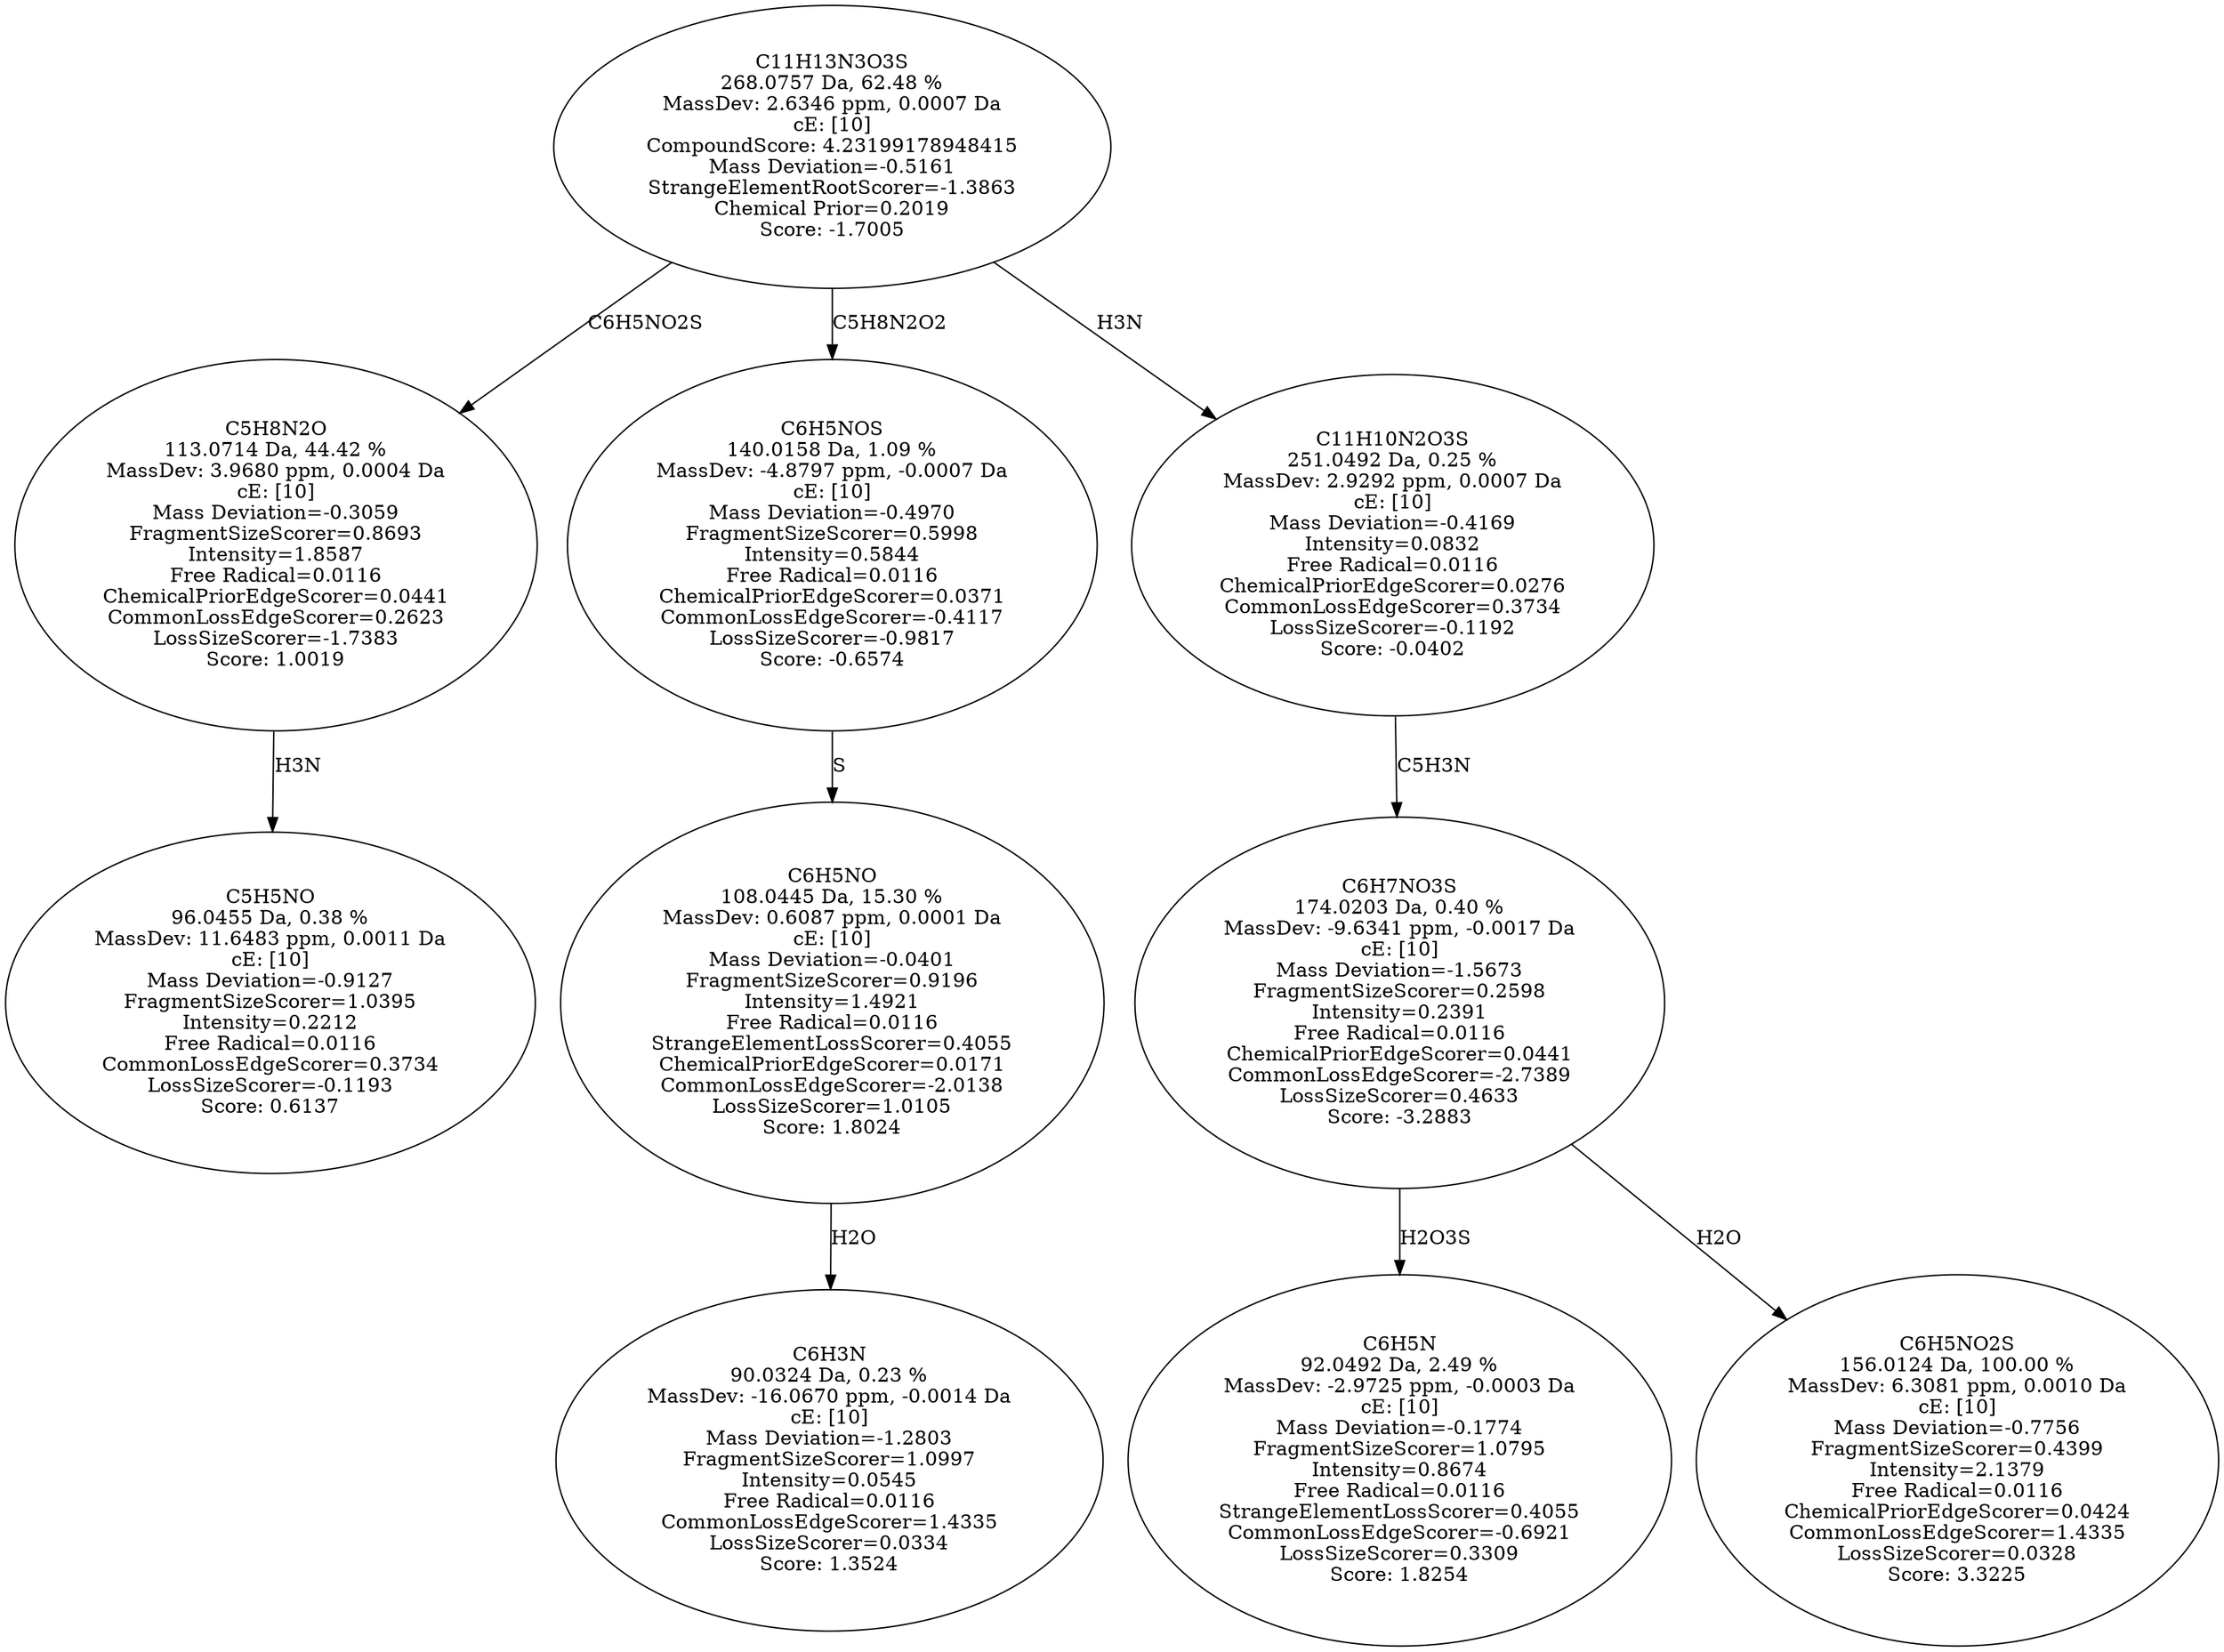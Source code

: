 strict digraph {
v1 [label="C5H5NO\n96.0455 Da, 0.38 %\nMassDev: 11.6483 ppm, 0.0011 Da\ncE: [10]\nMass Deviation=-0.9127\nFragmentSizeScorer=1.0395\nIntensity=0.2212\nFree Radical=0.0116\nCommonLossEdgeScorer=0.3734\nLossSizeScorer=-0.1193\nScore: 0.6137"];
v2 [label="C5H8N2O\n113.0714 Da, 44.42 %\nMassDev: 3.9680 ppm, 0.0004 Da\ncE: [10]\nMass Deviation=-0.3059\nFragmentSizeScorer=0.8693\nIntensity=1.8587\nFree Radical=0.0116\nChemicalPriorEdgeScorer=0.0441\nCommonLossEdgeScorer=0.2623\nLossSizeScorer=-1.7383\nScore: 1.0019"];
v3 [label="C6H3N\n90.0324 Da, 0.23 %\nMassDev: -16.0670 ppm, -0.0014 Da\ncE: [10]\nMass Deviation=-1.2803\nFragmentSizeScorer=1.0997\nIntensity=0.0545\nFree Radical=0.0116\nCommonLossEdgeScorer=1.4335\nLossSizeScorer=0.0334\nScore: 1.3524"];
v4 [label="C6H5NO\n108.0445 Da, 15.30 %\nMassDev: 0.6087 ppm, 0.0001 Da\ncE: [10]\nMass Deviation=-0.0401\nFragmentSizeScorer=0.9196\nIntensity=1.4921\nFree Radical=0.0116\nStrangeElementLossScorer=0.4055\nChemicalPriorEdgeScorer=0.0171\nCommonLossEdgeScorer=-2.0138\nLossSizeScorer=1.0105\nScore: 1.8024"];
v5 [label="C6H5NOS\n140.0158 Da, 1.09 %\nMassDev: -4.8797 ppm, -0.0007 Da\ncE: [10]\nMass Deviation=-0.4970\nFragmentSizeScorer=0.5998\nIntensity=0.5844\nFree Radical=0.0116\nChemicalPriorEdgeScorer=0.0371\nCommonLossEdgeScorer=-0.4117\nLossSizeScorer=-0.9817\nScore: -0.6574"];
v6 [label="C6H5N\n92.0492 Da, 2.49 %\nMassDev: -2.9725 ppm, -0.0003 Da\ncE: [10]\nMass Deviation=-0.1774\nFragmentSizeScorer=1.0795\nIntensity=0.8674\nFree Radical=0.0116\nStrangeElementLossScorer=0.4055\nCommonLossEdgeScorer=-0.6921\nLossSizeScorer=0.3309\nScore: 1.8254"];
v7 [label="C6H5NO2S\n156.0124 Da, 100.00 %\nMassDev: 6.3081 ppm, 0.0010 Da\ncE: [10]\nMass Deviation=-0.7756\nFragmentSizeScorer=0.4399\nIntensity=2.1379\nFree Radical=0.0116\nChemicalPriorEdgeScorer=0.0424\nCommonLossEdgeScorer=1.4335\nLossSizeScorer=0.0328\nScore: 3.3225"];
v8 [label="C6H7NO3S\n174.0203 Da, 0.40 %\nMassDev: -9.6341 ppm, -0.0017 Da\ncE: [10]\nMass Deviation=-1.5673\nFragmentSizeScorer=0.2598\nIntensity=0.2391\nFree Radical=0.0116\nChemicalPriorEdgeScorer=0.0441\nCommonLossEdgeScorer=-2.7389\nLossSizeScorer=0.4633\nScore: -3.2883"];
v9 [label="C11H10N2O3S\n251.0492 Da, 0.25 %\nMassDev: 2.9292 ppm, 0.0007 Da\ncE: [10]\nMass Deviation=-0.4169\nIntensity=0.0832\nFree Radical=0.0116\nChemicalPriorEdgeScorer=0.0276\nCommonLossEdgeScorer=0.3734\nLossSizeScorer=-0.1192\nScore: -0.0402"];
v10 [label="C11H13N3O3S\n268.0757 Da, 62.48 %\nMassDev: 2.6346 ppm, 0.0007 Da\ncE: [10]\nCompoundScore: 4.23199178948415\nMass Deviation=-0.5161\nStrangeElementRootScorer=-1.3863\nChemical Prior=0.2019\nScore: -1.7005"];
v2 -> v1 [label="H3N"];
v10 -> v2 [label="C6H5NO2S"];
v4 -> v3 [label="H2O"];
v5 -> v4 [label="S"];
v10 -> v5 [label="C5H8N2O2"];
v8 -> v6 [label="H2O3S"];
v8 -> v7 [label="H2O"];
v9 -> v8 [label="C5H3N"];
v10 -> v9 [label="H3N"];
}